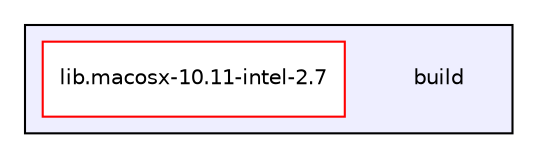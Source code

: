 digraph "build" {
  compound=true
  node [ fontsize="10", fontname="Helvetica"];
  edge [ labelfontsize="10", labelfontname="Helvetica"];
  subgraph clusterdir_4fef79e7177ba769987a8da36c892c5f {
    graph [ bgcolor="#eeeeff", pencolor="black", label="" URL="dir_4fef79e7177ba769987a8da36c892c5f.html"];
    dir_4fef79e7177ba769987a8da36c892c5f [shape=plaintext label="build"];
    dir_771acad674e5730342a5b09263a2898e [shape=box label="lib.macosx-10.11-intel-2.7" color="red" fillcolor="white" style="filled" URL="dir_771acad674e5730342a5b09263a2898e.html"];
  }
}
